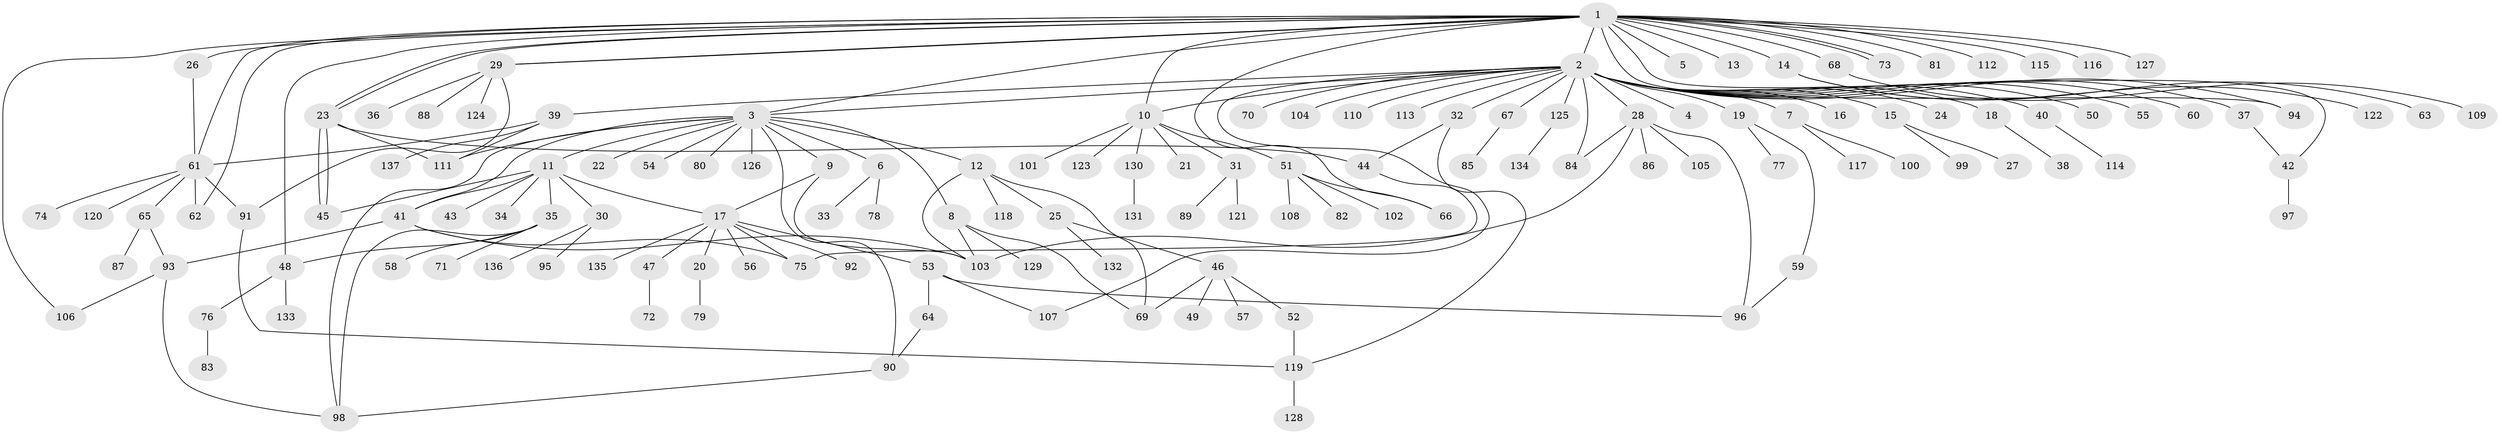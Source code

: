 // coarse degree distribution, {25: 0.009345794392523364, 27: 0.009345794392523364, 14: 0.009345794392523364, 1: 0.5327102803738317, 2: 0.18691588785046728, 3: 0.102803738317757, 10: 0.018691588785046728, 8: 0.009345794392523364, 7: 0.018691588785046728, 6: 0.028037383177570093, 5: 0.037383177570093455, 4: 0.037383177570093455}
// Generated by graph-tools (version 1.1) at 2025/23/03/03/25 07:23:51]
// undirected, 137 vertices, 176 edges
graph export_dot {
graph [start="1"]
  node [color=gray90,style=filled];
  1;
  2;
  3;
  4;
  5;
  6;
  7;
  8;
  9;
  10;
  11;
  12;
  13;
  14;
  15;
  16;
  17;
  18;
  19;
  20;
  21;
  22;
  23;
  24;
  25;
  26;
  27;
  28;
  29;
  30;
  31;
  32;
  33;
  34;
  35;
  36;
  37;
  38;
  39;
  40;
  41;
  42;
  43;
  44;
  45;
  46;
  47;
  48;
  49;
  50;
  51;
  52;
  53;
  54;
  55;
  56;
  57;
  58;
  59;
  60;
  61;
  62;
  63;
  64;
  65;
  66;
  67;
  68;
  69;
  70;
  71;
  72;
  73;
  74;
  75;
  76;
  77;
  78;
  79;
  80;
  81;
  82;
  83;
  84;
  85;
  86;
  87;
  88;
  89;
  90;
  91;
  92;
  93;
  94;
  95;
  96;
  97;
  98;
  99;
  100;
  101;
  102;
  103;
  104;
  105;
  106;
  107;
  108;
  109;
  110;
  111;
  112;
  113;
  114;
  115;
  116;
  117;
  118;
  119;
  120;
  121;
  122;
  123;
  124;
  125;
  126;
  127;
  128;
  129;
  130;
  131;
  132;
  133;
  134;
  135;
  136;
  137;
  1 -- 2;
  1 -- 3;
  1 -- 5;
  1 -- 10;
  1 -- 13;
  1 -- 14;
  1 -- 23;
  1 -- 23;
  1 -- 26;
  1 -- 29;
  1 -- 29;
  1 -- 42;
  1 -- 48;
  1 -- 61;
  1 -- 62;
  1 -- 66;
  1 -- 68;
  1 -- 73;
  1 -- 73;
  1 -- 81;
  1 -- 94;
  1 -- 106;
  1 -- 112;
  1 -- 115;
  1 -- 116;
  1 -- 127;
  2 -- 3;
  2 -- 4;
  2 -- 7;
  2 -- 10;
  2 -- 15;
  2 -- 16;
  2 -- 18;
  2 -- 19;
  2 -- 24;
  2 -- 28;
  2 -- 32;
  2 -- 37;
  2 -- 39;
  2 -- 40;
  2 -- 50;
  2 -- 55;
  2 -- 60;
  2 -- 67;
  2 -- 70;
  2 -- 84;
  2 -- 94;
  2 -- 104;
  2 -- 107;
  2 -- 110;
  2 -- 113;
  2 -- 125;
  3 -- 6;
  3 -- 8;
  3 -- 9;
  3 -- 11;
  3 -- 12;
  3 -- 22;
  3 -- 41;
  3 -- 54;
  3 -- 80;
  3 -- 90;
  3 -- 98;
  3 -- 111;
  3 -- 126;
  6 -- 33;
  6 -- 78;
  7 -- 100;
  7 -- 117;
  8 -- 69;
  8 -- 103;
  8 -- 129;
  9 -- 17;
  9 -- 103;
  10 -- 21;
  10 -- 31;
  10 -- 51;
  10 -- 101;
  10 -- 123;
  10 -- 130;
  11 -- 17;
  11 -- 30;
  11 -- 34;
  11 -- 35;
  11 -- 41;
  11 -- 43;
  11 -- 45;
  12 -- 25;
  12 -- 69;
  12 -- 103;
  12 -- 118;
  14 -- 63;
  14 -- 122;
  15 -- 27;
  15 -- 99;
  17 -- 20;
  17 -- 47;
  17 -- 53;
  17 -- 56;
  17 -- 75;
  17 -- 92;
  17 -- 135;
  18 -- 38;
  19 -- 59;
  19 -- 77;
  20 -- 79;
  23 -- 44;
  23 -- 45;
  23 -- 45;
  23 -- 111;
  25 -- 46;
  25 -- 132;
  26 -- 61;
  28 -- 84;
  28 -- 86;
  28 -- 96;
  28 -- 103;
  28 -- 105;
  29 -- 36;
  29 -- 88;
  29 -- 91;
  29 -- 124;
  30 -- 95;
  30 -- 136;
  31 -- 89;
  31 -- 121;
  32 -- 44;
  32 -- 119;
  35 -- 48;
  35 -- 58;
  35 -- 71;
  35 -- 98;
  37 -- 42;
  39 -- 61;
  39 -- 111;
  39 -- 137;
  40 -- 114;
  41 -- 75;
  41 -- 93;
  41 -- 103;
  42 -- 97;
  44 -- 75;
  46 -- 49;
  46 -- 52;
  46 -- 57;
  46 -- 69;
  47 -- 72;
  48 -- 76;
  48 -- 133;
  51 -- 66;
  51 -- 82;
  51 -- 102;
  51 -- 108;
  52 -- 119;
  53 -- 64;
  53 -- 96;
  53 -- 107;
  59 -- 96;
  61 -- 62;
  61 -- 65;
  61 -- 74;
  61 -- 91;
  61 -- 120;
  64 -- 90;
  65 -- 87;
  65 -- 93;
  67 -- 85;
  68 -- 109;
  76 -- 83;
  90 -- 98;
  91 -- 119;
  93 -- 98;
  93 -- 106;
  119 -- 128;
  125 -- 134;
  130 -- 131;
}
